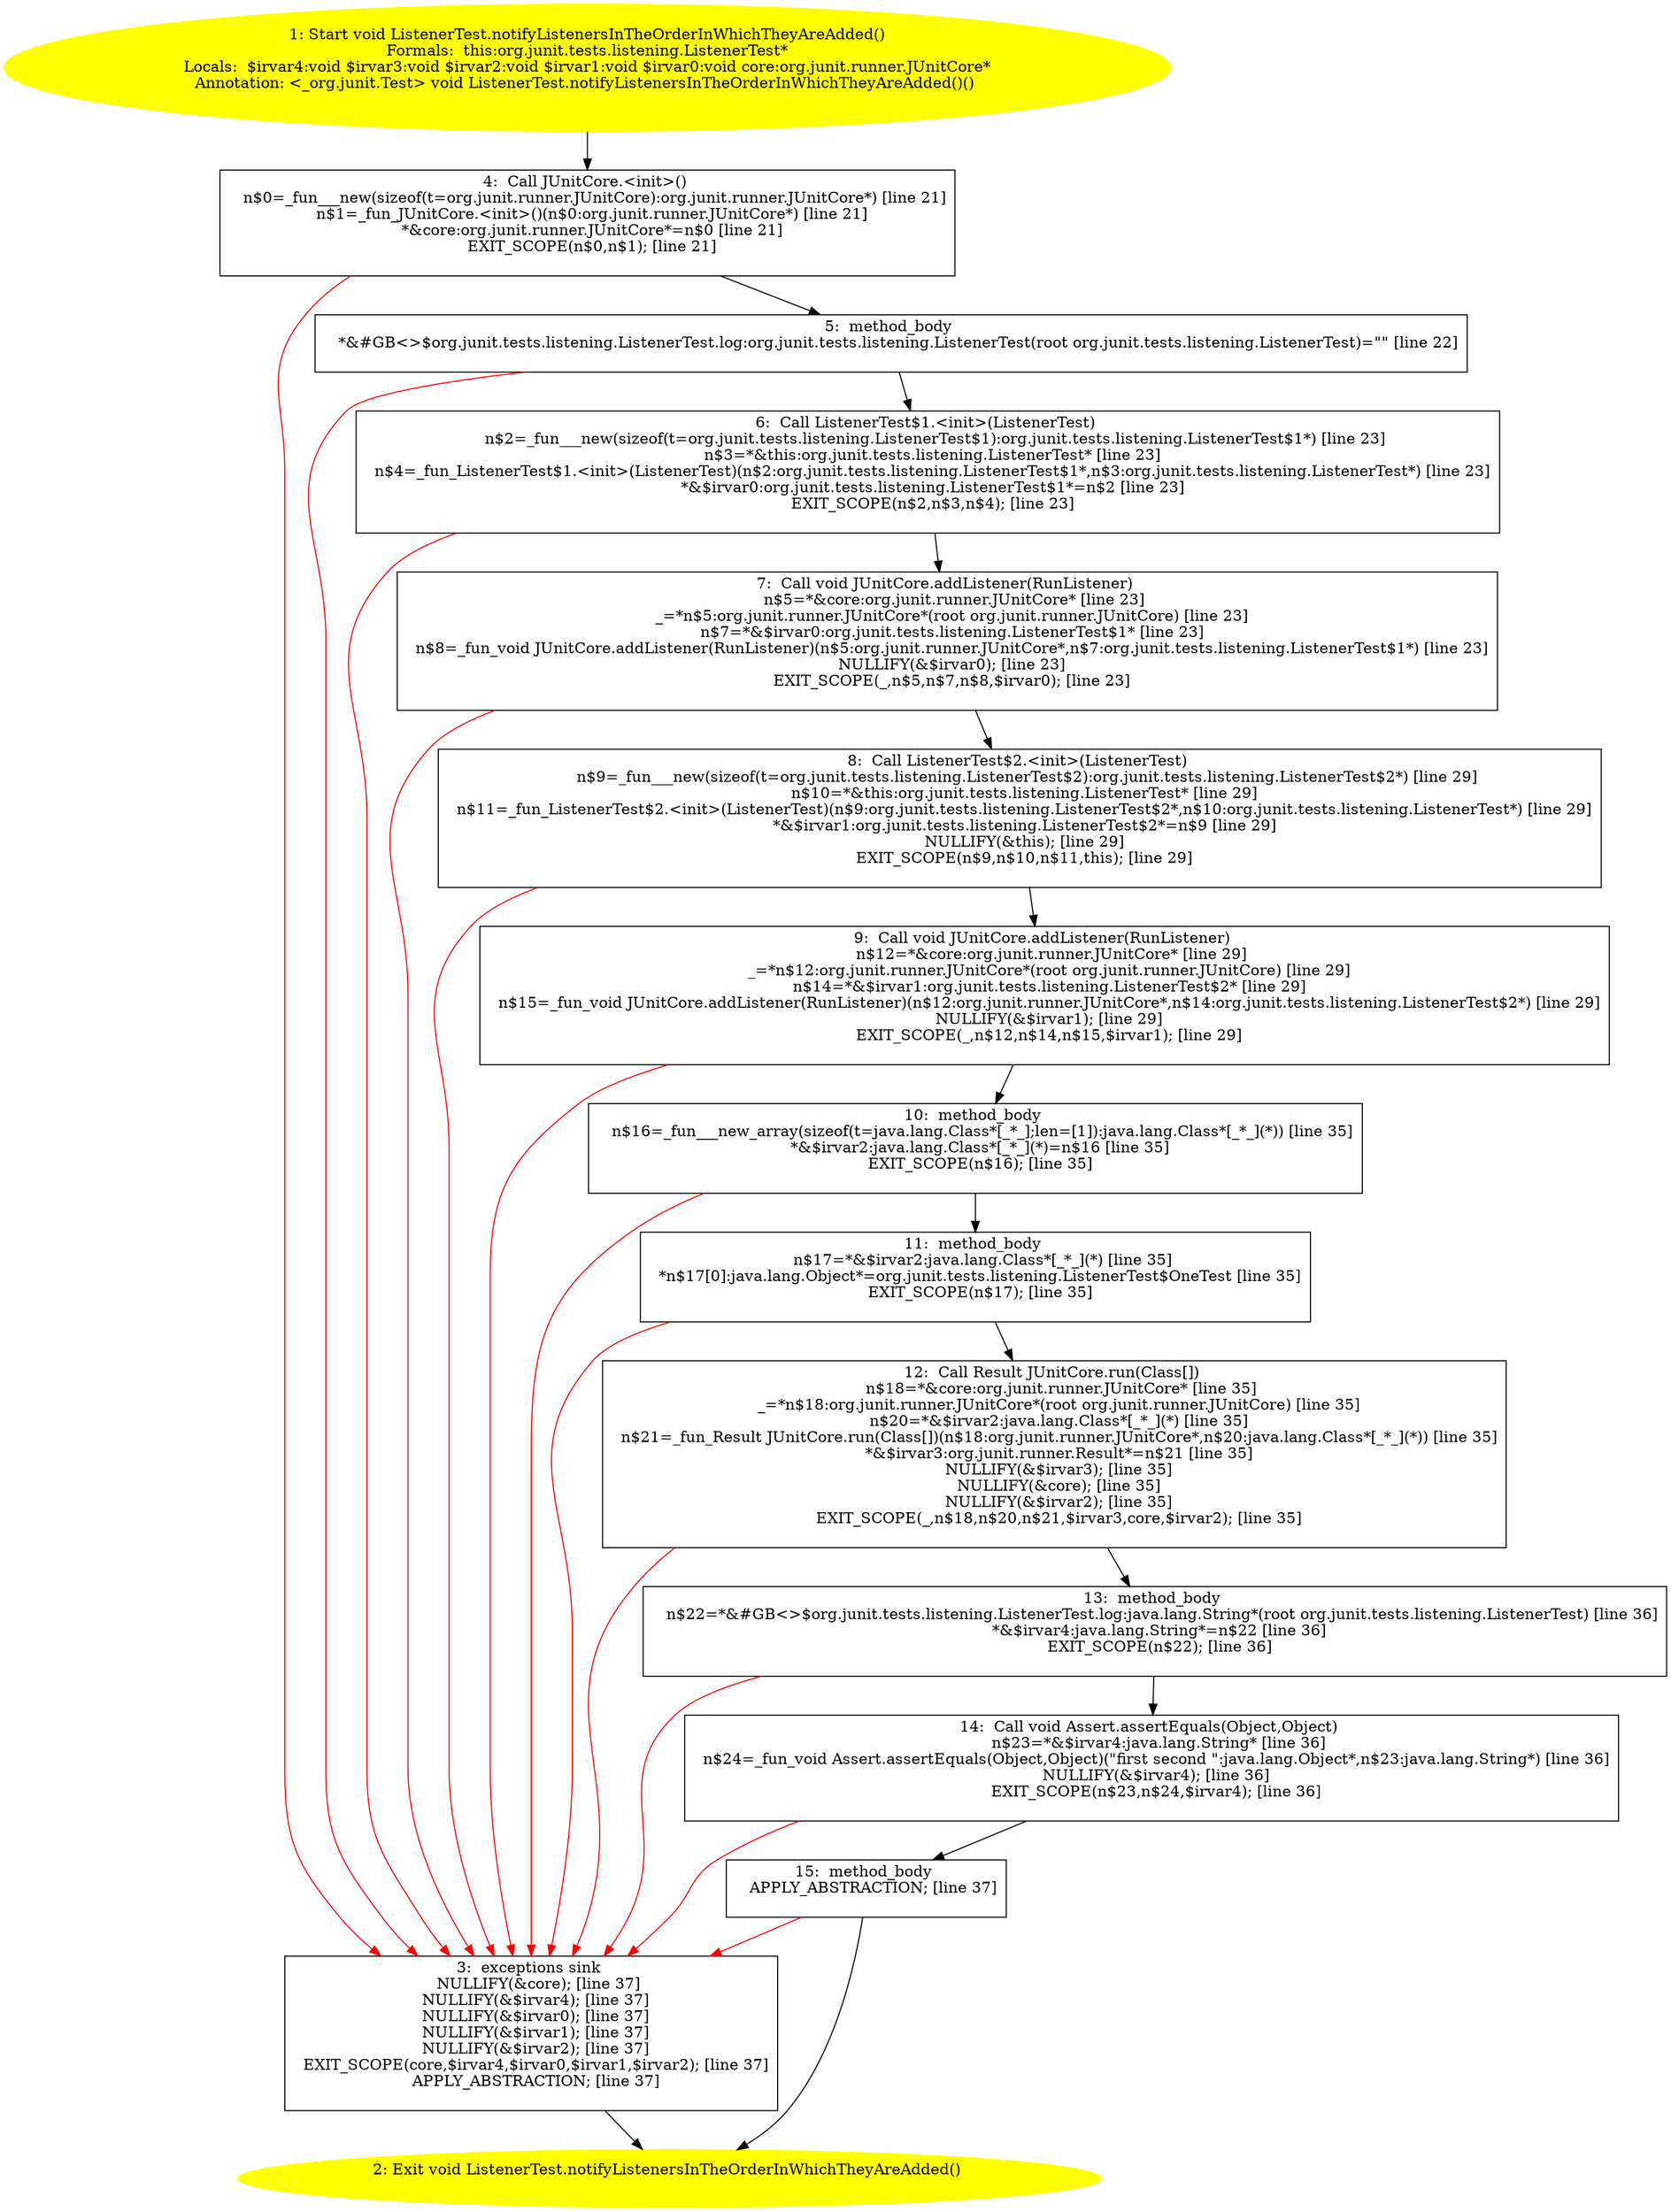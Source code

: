 /* @generated */
digraph cfg {
"org.junit.tests.listening.ListenerTest.notifyListenersInTheOrderInWhichTheyAreAdded():void.cece620c4e38bbcd63d81c295dd0fb78_1" [label="1: Start void ListenerTest.notifyListenersInTheOrderInWhichTheyAreAdded()\nFormals:  this:org.junit.tests.listening.ListenerTest*\nLocals:  $irvar4:void $irvar3:void $irvar2:void $irvar1:void $irvar0:void core:org.junit.runner.JUnitCore*\nAnnotation: <_org.junit.Test> void ListenerTest.notifyListenersInTheOrderInWhichTheyAreAdded()() \n  " color=yellow style=filled]
	

	 "org.junit.tests.listening.ListenerTest.notifyListenersInTheOrderInWhichTheyAreAdded():void.cece620c4e38bbcd63d81c295dd0fb78_1" -> "org.junit.tests.listening.ListenerTest.notifyListenersInTheOrderInWhichTheyAreAdded():void.cece620c4e38bbcd63d81c295dd0fb78_4" ;
"org.junit.tests.listening.ListenerTest.notifyListenersInTheOrderInWhichTheyAreAdded():void.cece620c4e38bbcd63d81c295dd0fb78_2" [label="2: Exit void ListenerTest.notifyListenersInTheOrderInWhichTheyAreAdded() \n  " color=yellow style=filled]
	

"org.junit.tests.listening.ListenerTest.notifyListenersInTheOrderInWhichTheyAreAdded():void.cece620c4e38bbcd63d81c295dd0fb78_3" [label="3:  exceptions sink \n   NULLIFY(&core); [line 37]\n  NULLIFY(&$irvar4); [line 37]\n  NULLIFY(&$irvar0); [line 37]\n  NULLIFY(&$irvar1); [line 37]\n  NULLIFY(&$irvar2); [line 37]\n  EXIT_SCOPE(core,$irvar4,$irvar0,$irvar1,$irvar2); [line 37]\n  APPLY_ABSTRACTION; [line 37]\n " shape="box"]
	

	 "org.junit.tests.listening.ListenerTest.notifyListenersInTheOrderInWhichTheyAreAdded():void.cece620c4e38bbcd63d81c295dd0fb78_3" -> "org.junit.tests.listening.ListenerTest.notifyListenersInTheOrderInWhichTheyAreAdded():void.cece620c4e38bbcd63d81c295dd0fb78_2" ;
"org.junit.tests.listening.ListenerTest.notifyListenersInTheOrderInWhichTheyAreAdded():void.cece620c4e38bbcd63d81c295dd0fb78_4" [label="4:  Call JUnitCore.<init>() \n   n$0=_fun___new(sizeof(t=org.junit.runner.JUnitCore):org.junit.runner.JUnitCore*) [line 21]\n  n$1=_fun_JUnitCore.<init>()(n$0:org.junit.runner.JUnitCore*) [line 21]\n  *&core:org.junit.runner.JUnitCore*=n$0 [line 21]\n  EXIT_SCOPE(n$0,n$1); [line 21]\n " shape="box"]
	

	 "org.junit.tests.listening.ListenerTest.notifyListenersInTheOrderInWhichTheyAreAdded():void.cece620c4e38bbcd63d81c295dd0fb78_4" -> "org.junit.tests.listening.ListenerTest.notifyListenersInTheOrderInWhichTheyAreAdded():void.cece620c4e38bbcd63d81c295dd0fb78_5" ;
	 "org.junit.tests.listening.ListenerTest.notifyListenersInTheOrderInWhichTheyAreAdded():void.cece620c4e38bbcd63d81c295dd0fb78_4" -> "org.junit.tests.listening.ListenerTest.notifyListenersInTheOrderInWhichTheyAreAdded():void.cece620c4e38bbcd63d81c295dd0fb78_3" [color="red" ];
"org.junit.tests.listening.ListenerTest.notifyListenersInTheOrderInWhichTheyAreAdded():void.cece620c4e38bbcd63d81c295dd0fb78_5" [label="5:  method_body \n   *&#GB<>$org.junit.tests.listening.ListenerTest.log:org.junit.tests.listening.ListenerTest(root org.junit.tests.listening.ListenerTest)=\"\" [line 22]\n " shape="box"]
	

	 "org.junit.tests.listening.ListenerTest.notifyListenersInTheOrderInWhichTheyAreAdded():void.cece620c4e38bbcd63d81c295dd0fb78_5" -> "org.junit.tests.listening.ListenerTest.notifyListenersInTheOrderInWhichTheyAreAdded():void.cece620c4e38bbcd63d81c295dd0fb78_6" ;
	 "org.junit.tests.listening.ListenerTest.notifyListenersInTheOrderInWhichTheyAreAdded():void.cece620c4e38bbcd63d81c295dd0fb78_5" -> "org.junit.tests.listening.ListenerTest.notifyListenersInTheOrderInWhichTheyAreAdded():void.cece620c4e38bbcd63d81c295dd0fb78_3" [color="red" ];
"org.junit.tests.listening.ListenerTest.notifyListenersInTheOrderInWhichTheyAreAdded():void.cece620c4e38bbcd63d81c295dd0fb78_6" [label="6:  Call ListenerTest$1.<init>(ListenerTest) \n   n$2=_fun___new(sizeof(t=org.junit.tests.listening.ListenerTest$1):org.junit.tests.listening.ListenerTest$1*) [line 23]\n  n$3=*&this:org.junit.tests.listening.ListenerTest* [line 23]\n  n$4=_fun_ListenerTest$1.<init>(ListenerTest)(n$2:org.junit.tests.listening.ListenerTest$1*,n$3:org.junit.tests.listening.ListenerTest*) [line 23]\n  *&$irvar0:org.junit.tests.listening.ListenerTest$1*=n$2 [line 23]\n  EXIT_SCOPE(n$2,n$3,n$4); [line 23]\n " shape="box"]
	

	 "org.junit.tests.listening.ListenerTest.notifyListenersInTheOrderInWhichTheyAreAdded():void.cece620c4e38bbcd63d81c295dd0fb78_6" -> "org.junit.tests.listening.ListenerTest.notifyListenersInTheOrderInWhichTheyAreAdded():void.cece620c4e38bbcd63d81c295dd0fb78_7" ;
	 "org.junit.tests.listening.ListenerTest.notifyListenersInTheOrderInWhichTheyAreAdded():void.cece620c4e38bbcd63d81c295dd0fb78_6" -> "org.junit.tests.listening.ListenerTest.notifyListenersInTheOrderInWhichTheyAreAdded():void.cece620c4e38bbcd63d81c295dd0fb78_3" [color="red" ];
"org.junit.tests.listening.ListenerTest.notifyListenersInTheOrderInWhichTheyAreAdded():void.cece620c4e38bbcd63d81c295dd0fb78_7" [label="7:  Call void JUnitCore.addListener(RunListener) \n   n$5=*&core:org.junit.runner.JUnitCore* [line 23]\n  _=*n$5:org.junit.runner.JUnitCore*(root org.junit.runner.JUnitCore) [line 23]\n  n$7=*&$irvar0:org.junit.tests.listening.ListenerTest$1* [line 23]\n  n$8=_fun_void JUnitCore.addListener(RunListener)(n$5:org.junit.runner.JUnitCore*,n$7:org.junit.tests.listening.ListenerTest$1*) [line 23]\n  NULLIFY(&$irvar0); [line 23]\n  EXIT_SCOPE(_,n$5,n$7,n$8,$irvar0); [line 23]\n " shape="box"]
	

	 "org.junit.tests.listening.ListenerTest.notifyListenersInTheOrderInWhichTheyAreAdded():void.cece620c4e38bbcd63d81c295dd0fb78_7" -> "org.junit.tests.listening.ListenerTest.notifyListenersInTheOrderInWhichTheyAreAdded():void.cece620c4e38bbcd63d81c295dd0fb78_8" ;
	 "org.junit.tests.listening.ListenerTest.notifyListenersInTheOrderInWhichTheyAreAdded():void.cece620c4e38bbcd63d81c295dd0fb78_7" -> "org.junit.tests.listening.ListenerTest.notifyListenersInTheOrderInWhichTheyAreAdded():void.cece620c4e38bbcd63d81c295dd0fb78_3" [color="red" ];
"org.junit.tests.listening.ListenerTest.notifyListenersInTheOrderInWhichTheyAreAdded():void.cece620c4e38bbcd63d81c295dd0fb78_8" [label="8:  Call ListenerTest$2.<init>(ListenerTest) \n   n$9=_fun___new(sizeof(t=org.junit.tests.listening.ListenerTest$2):org.junit.tests.listening.ListenerTest$2*) [line 29]\n  n$10=*&this:org.junit.tests.listening.ListenerTest* [line 29]\n  n$11=_fun_ListenerTest$2.<init>(ListenerTest)(n$9:org.junit.tests.listening.ListenerTest$2*,n$10:org.junit.tests.listening.ListenerTest*) [line 29]\n  *&$irvar1:org.junit.tests.listening.ListenerTest$2*=n$9 [line 29]\n  NULLIFY(&this); [line 29]\n  EXIT_SCOPE(n$9,n$10,n$11,this); [line 29]\n " shape="box"]
	

	 "org.junit.tests.listening.ListenerTest.notifyListenersInTheOrderInWhichTheyAreAdded():void.cece620c4e38bbcd63d81c295dd0fb78_8" -> "org.junit.tests.listening.ListenerTest.notifyListenersInTheOrderInWhichTheyAreAdded():void.cece620c4e38bbcd63d81c295dd0fb78_9" ;
	 "org.junit.tests.listening.ListenerTest.notifyListenersInTheOrderInWhichTheyAreAdded():void.cece620c4e38bbcd63d81c295dd0fb78_8" -> "org.junit.tests.listening.ListenerTest.notifyListenersInTheOrderInWhichTheyAreAdded():void.cece620c4e38bbcd63d81c295dd0fb78_3" [color="red" ];
"org.junit.tests.listening.ListenerTest.notifyListenersInTheOrderInWhichTheyAreAdded():void.cece620c4e38bbcd63d81c295dd0fb78_9" [label="9:  Call void JUnitCore.addListener(RunListener) \n   n$12=*&core:org.junit.runner.JUnitCore* [line 29]\n  _=*n$12:org.junit.runner.JUnitCore*(root org.junit.runner.JUnitCore) [line 29]\n  n$14=*&$irvar1:org.junit.tests.listening.ListenerTest$2* [line 29]\n  n$15=_fun_void JUnitCore.addListener(RunListener)(n$12:org.junit.runner.JUnitCore*,n$14:org.junit.tests.listening.ListenerTest$2*) [line 29]\n  NULLIFY(&$irvar1); [line 29]\n  EXIT_SCOPE(_,n$12,n$14,n$15,$irvar1); [line 29]\n " shape="box"]
	

	 "org.junit.tests.listening.ListenerTest.notifyListenersInTheOrderInWhichTheyAreAdded():void.cece620c4e38bbcd63d81c295dd0fb78_9" -> "org.junit.tests.listening.ListenerTest.notifyListenersInTheOrderInWhichTheyAreAdded():void.cece620c4e38bbcd63d81c295dd0fb78_10" ;
	 "org.junit.tests.listening.ListenerTest.notifyListenersInTheOrderInWhichTheyAreAdded():void.cece620c4e38bbcd63d81c295dd0fb78_9" -> "org.junit.tests.listening.ListenerTest.notifyListenersInTheOrderInWhichTheyAreAdded():void.cece620c4e38bbcd63d81c295dd0fb78_3" [color="red" ];
"org.junit.tests.listening.ListenerTest.notifyListenersInTheOrderInWhichTheyAreAdded():void.cece620c4e38bbcd63d81c295dd0fb78_10" [label="10:  method_body \n   n$16=_fun___new_array(sizeof(t=java.lang.Class*[_*_];len=[1]):java.lang.Class*[_*_](*)) [line 35]\n  *&$irvar2:java.lang.Class*[_*_](*)=n$16 [line 35]\n  EXIT_SCOPE(n$16); [line 35]\n " shape="box"]
	

	 "org.junit.tests.listening.ListenerTest.notifyListenersInTheOrderInWhichTheyAreAdded():void.cece620c4e38bbcd63d81c295dd0fb78_10" -> "org.junit.tests.listening.ListenerTest.notifyListenersInTheOrderInWhichTheyAreAdded():void.cece620c4e38bbcd63d81c295dd0fb78_11" ;
	 "org.junit.tests.listening.ListenerTest.notifyListenersInTheOrderInWhichTheyAreAdded():void.cece620c4e38bbcd63d81c295dd0fb78_10" -> "org.junit.tests.listening.ListenerTest.notifyListenersInTheOrderInWhichTheyAreAdded():void.cece620c4e38bbcd63d81c295dd0fb78_3" [color="red" ];
"org.junit.tests.listening.ListenerTest.notifyListenersInTheOrderInWhichTheyAreAdded():void.cece620c4e38bbcd63d81c295dd0fb78_11" [label="11:  method_body \n   n$17=*&$irvar2:java.lang.Class*[_*_](*) [line 35]\n  *n$17[0]:java.lang.Object*=org.junit.tests.listening.ListenerTest$OneTest [line 35]\n  EXIT_SCOPE(n$17); [line 35]\n " shape="box"]
	

	 "org.junit.tests.listening.ListenerTest.notifyListenersInTheOrderInWhichTheyAreAdded():void.cece620c4e38bbcd63d81c295dd0fb78_11" -> "org.junit.tests.listening.ListenerTest.notifyListenersInTheOrderInWhichTheyAreAdded():void.cece620c4e38bbcd63d81c295dd0fb78_12" ;
	 "org.junit.tests.listening.ListenerTest.notifyListenersInTheOrderInWhichTheyAreAdded():void.cece620c4e38bbcd63d81c295dd0fb78_11" -> "org.junit.tests.listening.ListenerTest.notifyListenersInTheOrderInWhichTheyAreAdded():void.cece620c4e38bbcd63d81c295dd0fb78_3" [color="red" ];
"org.junit.tests.listening.ListenerTest.notifyListenersInTheOrderInWhichTheyAreAdded():void.cece620c4e38bbcd63d81c295dd0fb78_12" [label="12:  Call Result JUnitCore.run(Class[]) \n   n$18=*&core:org.junit.runner.JUnitCore* [line 35]\n  _=*n$18:org.junit.runner.JUnitCore*(root org.junit.runner.JUnitCore) [line 35]\n  n$20=*&$irvar2:java.lang.Class*[_*_](*) [line 35]\n  n$21=_fun_Result JUnitCore.run(Class[])(n$18:org.junit.runner.JUnitCore*,n$20:java.lang.Class*[_*_](*)) [line 35]\n  *&$irvar3:org.junit.runner.Result*=n$21 [line 35]\n  NULLIFY(&$irvar3); [line 35]\n  NULLIFY(&core); [line 35]\n  NULLIFY(&$irvar2); [line 35]\n  EXIT_SCOPE(_,n$18,n$20,n$21,$irvar3,core,$irvar2); [line 35]\n " shape="box"]
	

	 "org.junit.tests.listening.ListenerTest.notifyListenersInTheOrderInWhichTheyAreAdded():void.cece620c4e38bbcd63d81c295dd0fb78_12" -> "org.junit.tests.listening.ListenerTest.notifyListenersInTheOrderInWhichTheyAreAdded():void.cece620c4e38bbcd63d81c295dd0fb78_13" ;
	 "org.junit.tests.listening.ListenerTest.notifyListenersInTheOrderInWhichTheyAreAdded():void.cece620c4e38bbcd63d81c295dd0fb78_12" -> "org.junit.tests.listening.ListenerTest.notifyListenersInTheOrderInWhichTheyAreAdded():void.cece620c4e38bbcd63d81c295dd0fb78_3" [color="red" ];
"org.junit.tests.listening.ListenerTest.notifyListenersInTheOrderInWhichTheyAreAdded():void.cece620c4e38bbcd63d81c295dd0fb78_13" [label="13:  method_body \n   n$22=*&#GB<>$org.junit.tests.listening.ListenerTest.log:java.lang.String*(root org.junit.tests.listening.ListenerTest) [line 36]\n  *&$irvar4:java.lang.String*=n$22 [line 36]\n  EXIT_SCOPE(n$22); [line 36]\n " shape="box"]
	

	 "org.junit.tests.listening.ListenerTest.notifyListenersInTheOrderInWhichTheyAreAdded():void.cece620c4e38bbcd63d81c295dd0fb78_13" -> "org.junit.tests.listening.ListenerTest.notifyListenersInTheOrderInWhichTheyAreAdded():void.cece620c4e38bbcd63d81c295dd0fb78_14" ;
	 "org.junit.tests.listening.ListenerTest.notifyListenersInTheOrderInWhichTheyAreAdded():void.cece620c4e38bbcd63d81c295dd0fb78_13" -> "org.junit.tests.listening.ListenerTest.notifyListenersInTheOrderInWhichTheyAreAdded():void.cece620c4e38bbcd63d81c295dd0fb78_3" [color="red" ];
"org.junit.tests.listening.ListenerTest.notifyListenersInTheOrderInWhichTheyAreAdded():void.cece620c4e38bbcd63d81c295dd0fb78_14" [label="14:  Call void Assert.assertEquals(Object,Object) \n   n$23=*&$irvar4:java.lang.String* [line 36]\n  n$24=_fun_void Assert.assertEquals(Object,Object)(\"first second \":java.lang.Object*,n$23:java.lang.String*) [line 36]\n  NULLIFY(&$irvar4); [line 36]\n  EXIT_SCOPE(n$23,n$24,$irvar4); [line 36]\n " shape="box"]
	

	 "org.junit.tests.listening.ListenerTest.notifyListenersInTheOrderInWhichTheyAreAdded():void.cece620c4e38bbcd63d81c295dd0fb78_14" -> "org.junit.tests.listening.ListenerTest.notifyListenersInTheOrderInWhichTheyAreAdded():void.cece620c4e38bbcd63d81c295dd0fb78_15" ;
	 "org.junit.tests.listening.ListenerTest.notifyListenersInTheOrderInWhichTheyAreAdded():void.cece620c4e38bbcd63d81c295dd0fb78_14" -> "org.junit.tests.listening.ListenerTest.notifyListenersInTheOrderInWhichTheyAreAdded():void.cece620c4e38bbcd63d81c295dd0fb78_3" [color="red" ];
"org.junit.tests.listening.ListenerTest.notifyListenersInTheOrderInWhichTheyAreAdded():void.cece620c4e38bbcd63d81c295dd0fb78_15" [label="15:  method_body \n   APPLY_ABSTRACTION; [line 37]\n " shape="box"]
	

	 "org.junit.tests.listening.ListenerTest.notifyListenersInTheOrderInWhichTheyAreAdded():void.cece620c4e38bbcd63d81c295dd0fb78_15" -> "org.junit.tests.listening.ListenerTest.notifyListenersInTheOrderInWhichTheyAreAdded():void.cece620c4e38bbcd63d81c295dd0fb78_2" ;
	 "org.junit.tests.listening.ListenerTest.notifyListenersInTheOrderInWhichTheyAreAdded():void.cece620c4e38bbcd63d81c295dd0fb78_15" -> "org.junit.tests.listening.ListenerTest.notifyListenersInTheOrderInWhichTheyAreAdded():void.cece620c4e38bbcd63d81c295dd0fb78_3" [color="red" ];
}
